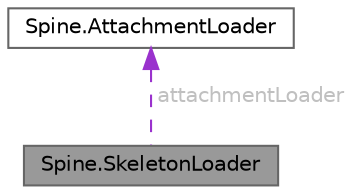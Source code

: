 digraph "Spine.SkeletonLoader"
{
 // LATEX_PDF_SIZE
  bgcolor="transparent";
  edge [fontname=Helvetica,fontsize=10,labelfontname=Helvetica,labelfontsize=10];
  node [fontname=Helvetica,fontsize=10,shape=box,height=0.2,width=0.4];
  Node1 [id="Node000001",label="Spine.SkeletonLoader",height=0.2,width=0.4,color="gray40", fillcolor="grey60", style="filled", fontcolor="black",tooltip="Base class for loading skeleton data from a file."];
  Node2 -> Node1 [id="edge1_Node000001_Node000002",dir="back",color="darkorchid3",style="dashed",tooltip=" ",label=" attachmentLoader",fontcolor="grey" ];
  Node2 [id="Node000002",label="Spine.AttachmentLoader",height=0.2,width=0.4,color="gray40", fillcolor="white", style="filled",URL="$interface_spine_1_1_attachment_loader.html",tooltip=" "];
}
